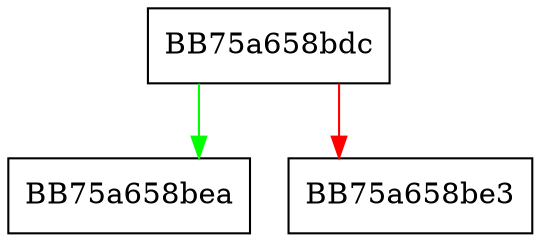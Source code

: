 digraph getoctvalue {
  node [shape="box"];
  graph [splines=ortho];
  BB75a658bdc -> BB75a658bea [color="green"];
  BB75a658bdc -> BB75a658be3 [color="red"];
}